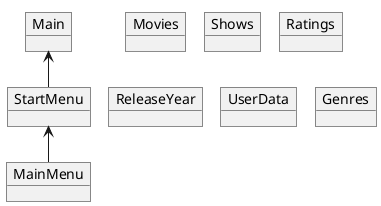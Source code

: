 @startuml
!pragma layout smetana

object Main
object StartMenu
object MainMenu
object Movies
object Shows
object Ratings
object ReleaseYear
object UserData
object Genres


Main <-- StartMenu
StartMenu <-- MainMenu




@enduml